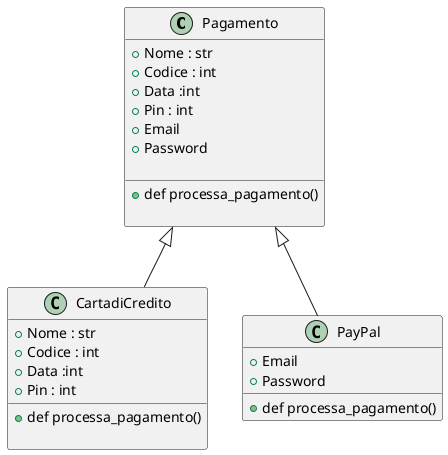 @startuml a

class Pagamento {
    +Nome : str
    +Codice : int 
    +Data :int 
    +Pin : int 
    +Email 
    +Password 

    __
    +def processa_pagamento()

}
class CartadiCredito {
     +Nome : str
     +Codice : int 
     +Data :int 
     +Pin : int 
     __
     +def processa_pagamento()

}
class PayPal {
     +Email
     +Password
     __
     +def processa_pagamento()
}

    


Pagamento<|-- CartadiCredito
Pagamento <|-- PayPal

@enduml